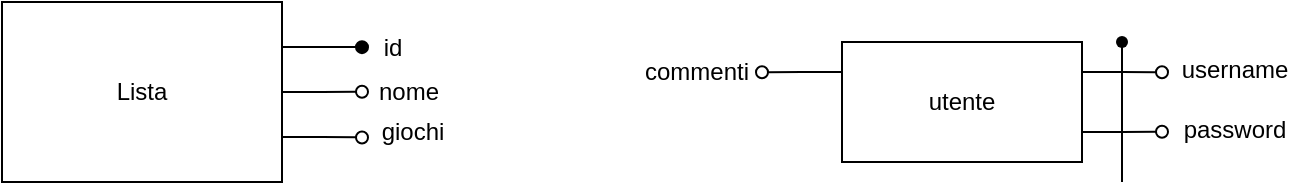 <mxfile version="24.7.16">
  <diagram name="Pagina-1" id="an9IDKrDngbuDWgI6LzD">
    <mxGraphModel dx="819" dy="426" grid="1" gridSize="10" guides="1" tooltips="1" connect="1" arrows="1" fold="1" page="1" pageScale="1" pageWidth="827" pageHeight="1169" math="0" shadow="0">
      <root>
        <mxCell id="0" />
        <mxCell id="1" parent="0" />
        <mxCell id="YffOVB0470sbpmYkByOQ-3" style="edgeStyle=orthogonalEdgeStyle;rounded=0;orthogonalLoop=1;jettySize=auto;html=1;exitX=1;exitY=0.25;exitDx=0;exitDy=0;endArrow=oval;endFill=1;" edge="1" parent="1" source="YffOVB0470sbpmYkByOQ-1">
          <mxGeometry relative="1" as="geometry">
            <mxPoint x="300" y="122.571" as="targetPoint" />
          </mxGeometry>
        </mxCell>
        <mxCell id="YffOVB0470sbpmYkByOQ-5" style="edgeStyle=orthogonalEdgeStyle;rounded=0;orthogonalLoop=1;jettySize=auto;html=1;exitX=1;exitY=0.5;exitDx=0;exitDy=0;endArrow=oval;endFill=0;" edge="1" parent="1" source="YffOVB0470sbpmYkByOQ-1">
          <mxGeometry relative="1" as="geometry">
            <mxPoint x="300" y="144.857" as="targetPoint" />
          </mxGeometry>
        </mxCell>
        <mxCell id="YffOVB0470sbpmYkByOQ-9" style="edgeStyle=orthogonalEdgeStyle;rounded=0;orthogonalLoop=1;jettySize=auto;html=1;exitX=1;exitY=0.75;exitDx=0;exitDy=0;endArrow=oval;endFill=0;" edge="1" parent="1" source="YffOVB0470sbpmYkByOQ-1">
          <mxGeometry relative="1" as="geometry">
            <mxPoint x="300" y="167.714" as="targetPoint" />
          </mxGeometry>
        </mxCell>
        <mxCell id="YffOVB0470sbpmYkByOQ-1" value="Lista" style="rounded=0;whiteSpace=wrap;html=1;" vertex="1" parent="1">
          <mxGeometry x="120" y="100" width="140" height="90" as="geometry" />
        </mxCell>
        <mxCell id="YffOVB0470sbpmYkByOQ-4" value="id" style="text;html=1;align=center;verticalAlign=middle;resizable=0;points=[];autosize=1;strokeColor=none;fillColor=none;" vertex="1" parent="1">
          <mxGeometry x="300" y="108" width="30" height="30" as="geometry" />
        </mxCell>
        <mxCell id="YffOVB0470sbpmYkByOQ-6" value="nome" style="text;html=1;align=center;verticalAlign=middle;resizable=0;points=[];autosize=1;strokeColor=none;fillColor=none;" vertex="1" parent="1">
          <mxGeometry x="298" y="130" width="50" height="30" as="geometry" />
        </mxCell>
        <mxCell id="YffOVB0470sbpmYkByOQ-7" value="giochi" style="text;html=1;align=center;verticalAlign=middle;resizable=0;points=[];autosize=1;strokeColor=none;fillColor=none;" vertex="1" parent="1">
          <mxGeometry x="300" y="150" width="50" height="30" as="geometry" />
        </mxCell>
        <mxCell id="YffOVB0470sbpmYkByOQ-11" style="edgeStyle=orthogonalEdgeStyle;rounded=0;orthogonalLoop=1;jettySize=auto;html=1;exitX=1;exitY=0.25;exitDx=0;exitDy=0;endArrow=oval;endFill=0;" edge="1" parent="1" source="YffOVB0470sbpmYkByOQ-10">
          <mxGeometry relative="1" as="geometry">
            <mxPoint x="700" y="135.143" as="targetPoint" />
          </mxGeometry>
        </mxCell>
        <mxCell id="YffOVB0470sbpmYkByOQ-14" style="edgeStyle=orthogonalEdgeStyle;rounded=0;orthogonalLoop=1;jettySize=auto;html=1;exitX=1;exitY=0.75;exitDx=0;exitDy=0;endArrow=oval;endFill=0;" edge="1" parent="1" source="YffOVB0470sbpmYkByOQ-10">
          <mxGeometry relative="1" as="geometry">
            <mxPoint x="700" y="164.857" as="targetPoint" />
          </mxGeometry>
        </mxCell>
        <mxCell id="YffOVB0470sbpmYkByOQ-22" style="edgeStyle=orthogonalEdgeStyle;rounded=0;orthogonalLoop=1;jettySize=auto;html=1;exitX=0;exitY=0.25;exitDx=0;exitDy=0;endArrow=oval;endFill=0;" edge="1" parent="1" source="YffOVB0470sbpmYkByOQ-10">
          <mxGeometry relative="1" as="geometry">
            <mxPoint x="500" y="135.143" as="targetPoint" />
          </mxGeometry>
        </mxCell>
        <mxCell id="YffOVB0470sbpmYkByOQ-10" value="utente" style="rounded=0;whiteSpace=wrap;html=1;" vertex="1" parent="1">
          <mxGeometry x="540" y="120" width="120" height="60" as="geometry" />
        </mxCell>
        <mxCell id="YffOVB0470sbpmYkByOQ-12" value="username" style="text;html=1;align=center;verticalAlign=middle;resizable=0;points=[];autosize=1;strokeColor=none;fillColor=none;" vertex="1" parent="1">
          <mxGeometry x="696" y="119" width="80" height="30" as="geometry" />
        </mxCell>
        <mxCell id="YffOVB0470sbpmYkByOQ-15" value="password" style="text;html=1;align=center;verticalAlign=middle;resizable=0;points=[];autosize=1;strokeColor=none;fillColor=none;" vertex="1" parent="1">
          <mxGeometry x="701" y="149" width="70" height="30" as="geometry" />
        </mxCell>
        <mxCell id="YffOVB0470sbpmYkByOQ-18" value="" style="edgeStyle=none;orthogonalLoop=1;jettySize=auto;html=1;rounded=0;endArrow=none;endFill=0;" edge="1" parent="1" source="YffOVB0470sbpmYkByOQ-17">
          <mxGeometry width="100" relative="1" as="geometry">
            <mxPoint x="680" y="190" as="sourcePoint" />
            <mxPoint x="680" y="120" as="targetPoint" />
            <Array as="points" />
          </mxGeometry>
        </mxCell>
        <mxCell id="YffOVB0470sbpmYkByOQ-20" value="" style="edgeStyle=none;orthogonalLoop=1;jettySize=auto;html=1;rounded=0;endArrow=none;endFill=0;" edge="1" parent="1" target="YffOVB0470sbpmYkByOQ-17">
          <mxGeometry width="100" relative="1" as="geometry">
            <mxPoint x="680" y="190" as="sourcePoint" />
            <mxPoint x="680" y="120" as="targetPoint" />
            <Array as="points" />
          </mxGeometry>
        </mxCell>
        <mxCell id="YffOVB0470sbpmYkByOQ-17" value="" style="shape=waypoint;sketch=0;size=6;pointerEvents=1;points=[];fillColor=none;resizable=0;rotatable=0;perimeter=centerPerimeter;snapToPoint=1;" vertex="1" parent="1">
          <mxGeometry x="670" y="110" width="20" height="20" as="geometry" />
        </mxCell>
        <mxCell id="YffOVB0470sbpmYkByOQ-23" value="commenti" style="text;html=1;align=center;verticalAlign=middle;resizable=0;points=[];autosize=1;strokeColor=none;fillColor=none;" vertex="1" parent="1">
          <mxGeometry x="427" y="120" width="80" height="30" as="geometry" />
        </mxCell>
      </root>
    </mxGraphModel>
  </diagram>
</mxfile>
